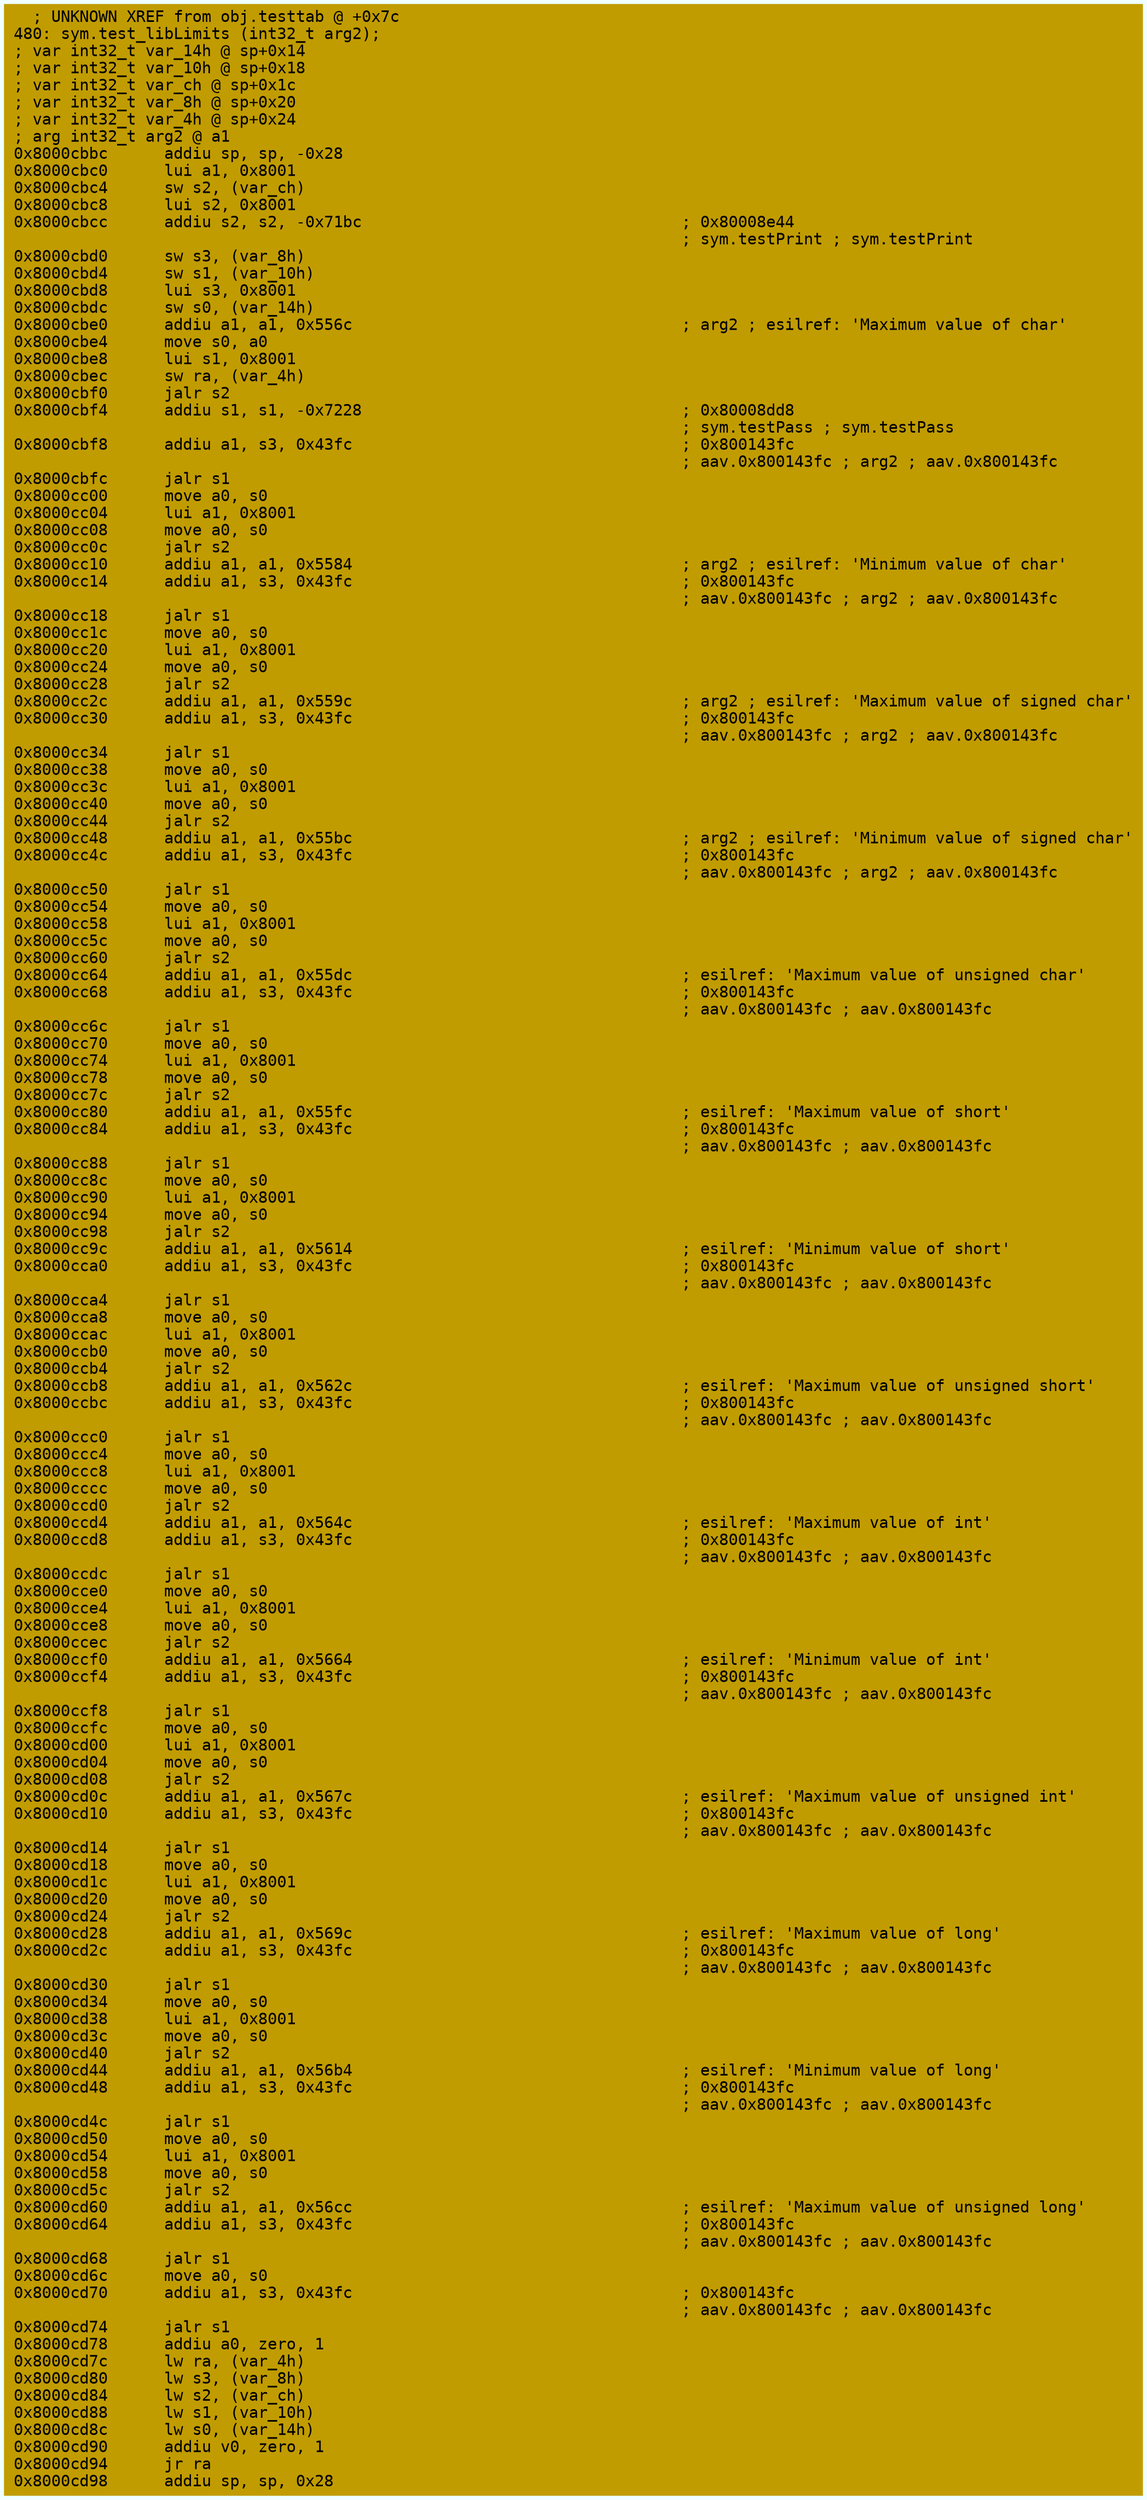 digraph code {
	graph [bgcolor=azure fontsize=8 fontname="Courier" splines="ortho"];
	node [fillcolor=gray style=filled shape=box];
	edge [arrowhead="normal"];
	"0x8000cbbc" [URL="sym.test_libLimits/0x8000cbbc", fillcolor="#c19c00",color="#c19c00", fontname="Courier",label="  ; UNKNOWN XREF from obj.testtab @ +0x7c\l480: sym.test_libLimits (int32_t arg2);\l; var int32_t var_14h @ sp+0x14\l; var int32_t var_10h @ sp+0x18\l; var int32_t var_ch @ sp+0x1c\l; var int32_t var_8h @ sp+0x20\l; var int32_t var_4h @ sp+0x24\l; arg int32_t arg2 @ a1\l0x8000cbbc      addiu sp, sp, -0x28\l0x8000cbc0      lui a1, 0x8001\l0x8000cbc4      sw s2, (var_ch)\l0x8000cbc8      lui s2, 0x8001\l0x8000cbcc      addiu s2, s2, -0x71bc                                  ; 0x80008e44\l                                                                       ; sym.testPrint ; sym.testPrint\l0x8000cbd0      sw s3, (var_8h)\l0x8000cbd4      sw s1, (var_10h)\l0x8000cbd8      lui s3, 0x8001\l0x8000cbdc      sw s0, (var_14h)\l0x8000cbe0      addiu a1, a1, 0x556c                                   ; arg2 ; esilref: 'Maximum value of char'\l0x8000cbe4      move s0, a0\l0x8000cbe8      lui s1, 0x8001\l0x8000cbec      sw ra, (var_4h)\l0x8000cbf0      jalr s2\l0x8000cbf4      addiu s1, s1, -0x7228                                  ; 0x80008dd8\l                                                                       ; sym.testPass ; sym.testPass\l0x8000cbf8      addiu a1, s3, 0x43fc                                   ; 0x800143fc\l                                                                       ; aav.0x800143fc ; arg2 ; aav.0x800143fc\l0x8000cbfc      jalr s1\l0x8000cc00      move a0, s0\l0x8000cc04      lui a1, 0x8001\l0x8000cc08      move a0, s0\l0x8000cc0c      jalr s2\l0x8000cc10      addiu a1, a1, 0x5584                                   ; arg2 ; esilref: 'Minimum value of char'\l0x8000cc14      addiu a1, s3, 0x43fc                                   ; 0x800143fc\l                                                                       ; aav.0x800143fc ; arg2 ; aav.0x800143fc\l0x8000cc18      jalr s1\l0x8000cc1c      move a0, s0\l0x8000cc20      lui a1, 0x8001\l0x8000cc24      move a0, s0\l0x8000cc28      jalr s2\l0x8000cc2c      addiu a1, a1, 0x559c                                   ; arg2 ; esilref: 'Maximum value of signed char'\l0x8000cc30      addiu a1, s3, 0x43fc                                   ; 0x800143fc\l                                                                       ; aav.0x800143fc ; arg2 ; aav.0x800143fc\l0x8000cc34      jalr s1\l0x8000cc38      move a0, s0\l0x8000cc3c      lui a1, 0x8001\l0x8000cc40      move a0, s0\l0x8000cc44      jalr s2\l0x8000cc48      addiu a1, a1, 0x55bc                                   ; arg2 ; esilref: 'Minimum value of signed char'\l0x8000cc4c      addiu a1, s3, 0x43fc                                   ; 0x800143fc\l                                                                       ; aav.0x800143fc ; arg2 ; aav.0x800143fc\l0x8000cc50      jalr s1\l0x8000cc54      move a0, s0\l0x8000cc58      lui a1, 0x8001\l0x8000cc5c      move a0, s0\l0x8000cc60      jalr s2\l0x8000cc64      addiu a1, a1, 0x55dc                                   ; esilref: 'Maximum value of unsigned char'\l0x8000cc68      addiu a1, s3, 0x43fc                                   ; 0x800143fc\l                                                                       ; aav.0x800143fc ; aav.0x800143fc\l0x8000cc6c      jalr s1\l0x8000cc70      move a0, s0\l0x8000cc74      lui a1, 0x8001\l0x8000cc78      move a0, s0\l0x8000cc7c      jalr s2\l0x8000cc80      addiu a1, a1, 0x55fc                                   ; esilref: 'Maximum value of short'\l0x8000cc84      addiu a1, s3, 0x43fc                                   ; 0x800143fc\l                                                                       ; aav.0x800143fc ; aav.0x800143fc\l0x8000cc88      jalr s1\l0x8000cc8c      move a0, s0\l0x8000cc90      lui a1, 0x8001\l0x8000cc94      move a0, s0\l0x8000cc98      jalr s2\l0x8000cc9c      addiu a1, a1, 0x5614                                   ; esilref: 'Minimum value of short'\l0x8000cca0      addiu a1, s3, 0x43fc                                   ; 0x800143fc\l                                                                       ; aav.0x800143fc ; aav.0x800143fc\l0x8000cca4      jalr s1\l0x8000cca8      move a0, s0\l0x8000ccac      lui a1, 0x8001\l0x8000ccb0      move a0, s0\l0x8000ccb4      jalr s2\l0x8000ccb8      addiu a1, a1, 0x562c                                   ; esilref: 'Maximum value of unsigned short'\l0x8000ccbc      addiu a1, s3, 0x43fc                                   ; 0x800143fc\l                                                                       ; aav.0x800143fc ; aav.0x800143fc\l0x8000ccc0      jalr s1\l0x8000ccc4      move a0, s0\l0x8000ccc8      lui a1, 0x8001\l0x8000cccc      move a0, s0\l0x8000ccd0      jalr s2\l0x8000ccd4      addiu a1, a1, 0x564c                                   ; esilref: 'Maximum value of int'\l0x8000ccd8      addiu a1, s3, 0x43fc                                   ; 0x800143fc\l                                                                       ; aav.0x800143fc ; aav.0x800143fc\l0x8000ccdc      jalr s1\l0x8000cce0      move a0, s0\l0x8000cce4      lui a1, 0x8001\l0x8000cce8      move a0, s0\l0x8000ccec      jalr s2\l0x8000ccf0      addiu a1, a1, 0x5664                                   ; esilref: 'Minimum value of int'\l0x8000ccf4      addiu a1, s3, 0x43fc                                   ; 0x800143fc\l                                                                       ; aav.0x800143fc ; aav.0x800143fc\l0x8000ccf8      jalr s1\l0x8000ccfc      move a0, s0\l0x8000cd00      lui a1, 0x8001\l0x8000cd04      move a0, s0\l0x8000cd08      jalr s2\l0x8000cd0c      addiu a1, a1, 0x567c                                   ; esilref: 'Maximum value of unsigned int'\l0x8000cd10      addiu a1, s3, 0x43fc                                   ; 0x800143fc\l                                                                       ; aav.0x800143fc ; aav.0x800143fc\l0x8000cd14      jalr s1\l0x8000cd18      move a0, s0\l0x8000cd1c      lui a1, 0x8001\l0x8000cd20      move a0, s0\l0x8000cd24      jalr s2\l0x8000cd28      addiu a1, a1, 0x569c                                   ; esilref: 'Maximum value of long'\l0x8000cd2c      addiu a1, s3, 0x43fc                                   ; 0x800143fc\l                                                                       ; aav.0x800143fc ; aav.0x800143fc\l0x8000cd30      jalr s1\l0x8000cd34      move a0, s0\l0x8000cd38      lui a1, 0x8001\l0x8000cd3c      move a0, s0\l0x8000cd40      jalr s2\l0x8000cd44      addiu a1, a1, 0x56b4                                   ; esilref: 'Minimum value of long'\l0x8000cd48      addiu a1, s3, 0x43fc                                   ; 0x800143fc\l                                                                       ; aav.0x800143fc ; aav.0x800143fc\l0x8000cd4c      jalr s1\l0x8000cd50      move a0, s0\l0x8000cd54      lui a1, 0x8001\l0x8000cd58      move a0, s0\l0x8000cd5c      jalr s2\l0x8000cd60      addiu a1, a1, 0x56cc                                   ; esilref: 'Maximum value of unsigned long'\l0x8000cd64      addiu a1, s3, 0x43fc                                   ; 0x800143fc\l                                                                       ; aav.0x800143fc ; aav.0x800143fc\l0x8000cd68      jalr s1\l0x8000cd6c      move a0, s0\l0x8000cd70      addiu a1, s3, 0x43fc                                   ; 0x800143fc\l                                                                       ; aav.0x800143fc ; aav.0x800143fc\l0x8000cd74      jalr s1\l0x8000cd78      addiu a0, zero, 1\l0x8000cd7c      lw ra, (var_4h)\l0x8000cd80      lw s3, (var_8h)\l0x8000cd84      lw s2, (var_ch)\l0x8000cd88      lw s1, (var_10h)\l0x8000cd8c      lw s0, (var_14h)\l0x8000cd90      addiu v0, zero, 1\l0x8000cd94      jr ra\l0x8000cd98      addiu sp, sp, 0x28\l"]
}
